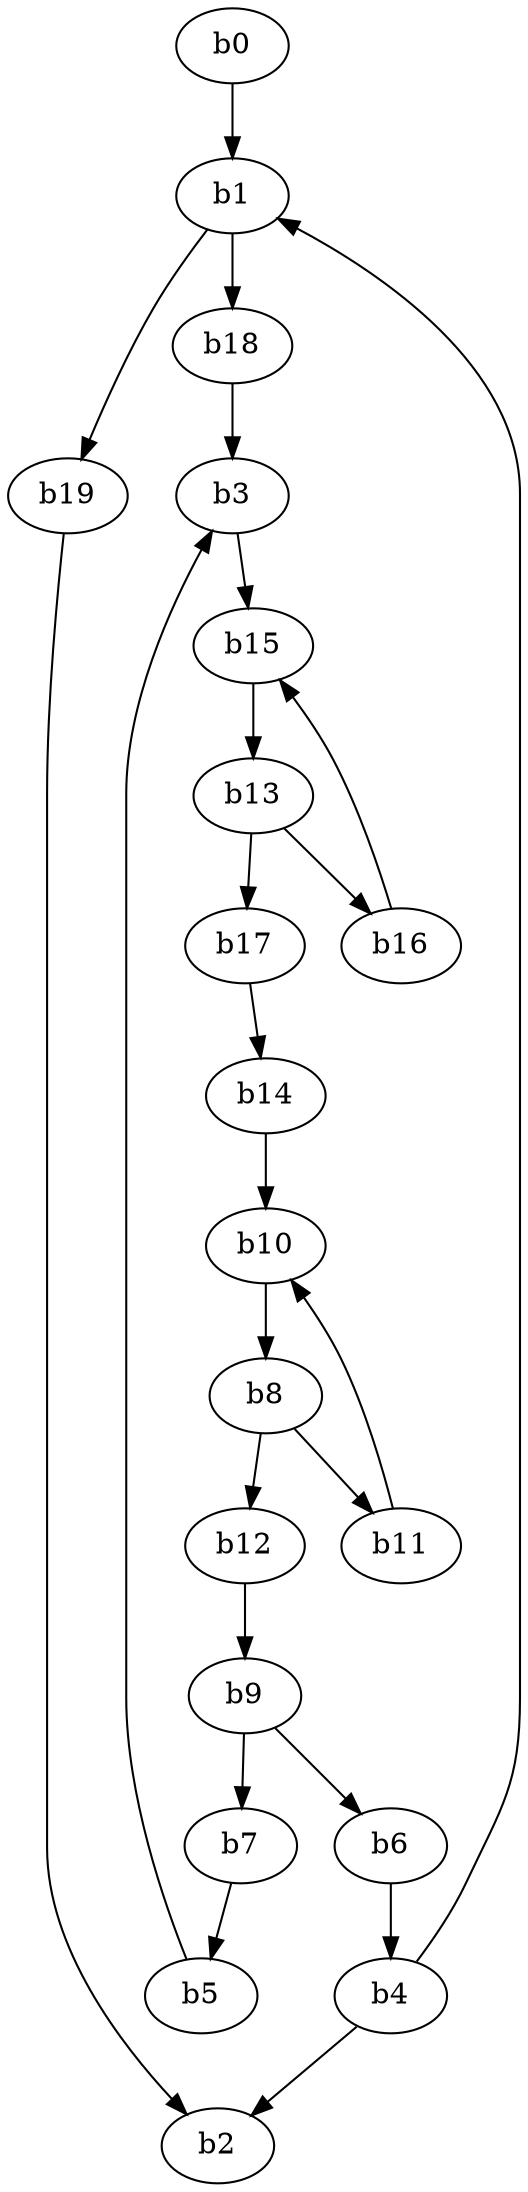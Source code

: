 digraph MIL {
  b0;
  b0 -> b1;
  b4 -> b1;
  b1 -> b19;
  b1 -> b18;
  b18 -> b3;
  b5 -> b3;
  b3 -> b15;
  b16 -> b15;
  b15 -> b13;
  b13 -> b17;
  b17 -> b14;
  b14 -> b10;
  b11 -> b10;
  b10 -> b8;
  b8 -> b12;
  b12 -> b9;
  b9 -> b7;
  b7 -> b5;
  b9 -> b6;
  b6 -> b4;
  b19 -> b2;
  b4 -> b2;
  b8 -> b11;
  b13 -> b16;
}
